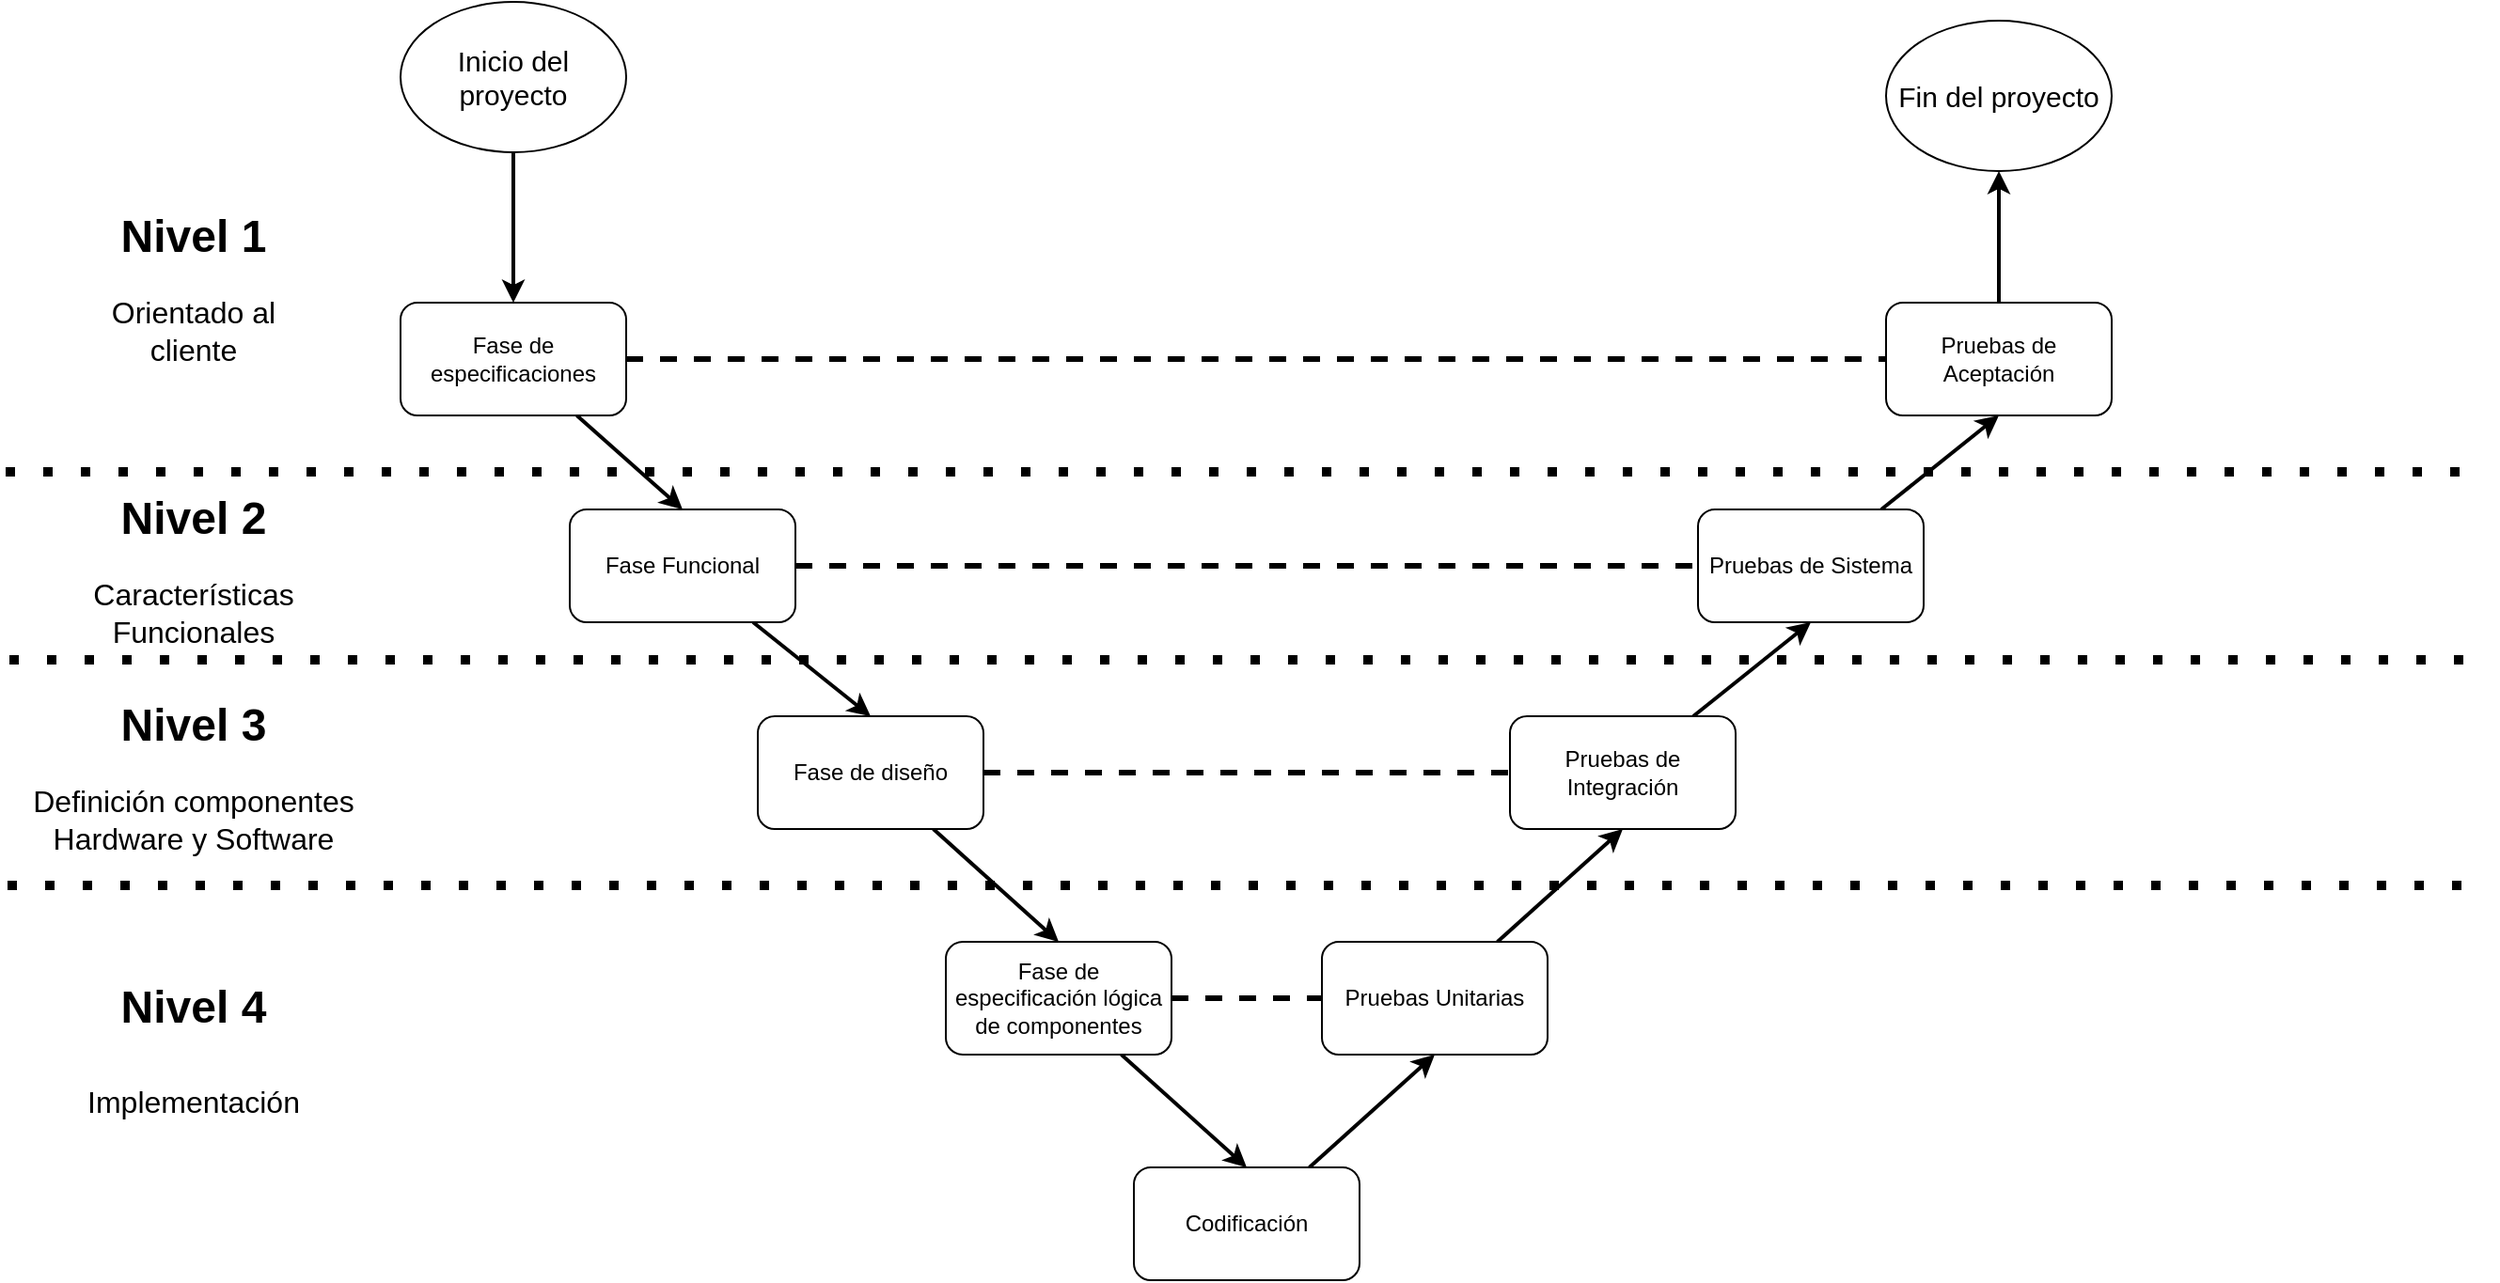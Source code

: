 <mxfile version="17.4.5" type="device"><diagram id="5p16VKEo-jgvPq4MK8mx" name="Page-1"><mxGraphModel dx="1303" dy="1313" grid="1" gridSize="10" guides="1" tooltips="1" connect="1" arrows="1" fold="1" page="1" pageScale="1" pageWidth="850" pageHeight="1100" math="0" shadow="0"><root><mxCell id="0"/><mxCell id="1" parent="0"/><mxCell id="daGd5flsOB4hX0t4ewx9-11" style="edgeStyle=orthogonalEdgeStyle;rounded=0;orthogonalLoop=1;jettySize=auto;html=1;entryX=0;entryY=0.5;entryDx=0;entryDy=0;dashed=1;strokeWidth=3;endArrow=none;endFill=0;" edge="1" parent="1" source="daGd5flsOB4hX0t4ewx9-1" target="daGd5flsOB4hX0t4ewx9-10"><mxGeometry relative="1" as="geometry"/></mxCell><mxCell id="daGd5flsOB4hX0t4ewx9-15" style="rounded=0;orthogonalLoop=1;jettySize=auto;html=1;entryX=0.5;entryY=0;entryDx=0;entryDy=0;endArrow=classic;endFill=1;strokeWidth=2;" edge="1" parent="1" source="daGd5flsOB4hX0t4ewx9-1" target="daGd5flsOB4hX0t4ewx9-2"><mxGeometry relative="1" as="geometry"/></mxCell><mxCell id="daGd5flsOB4hX0t4ewx9-1" value="Fase de especificaciones" style="rounded=1;whiteSpace=wrap;html=1;" vertex="1" parent="1"><mxGeometry x="250" y="290" width="120" height="60" as="geometry"/></mxCell><mxCell id="daGd5flsOB4hX0t4ewx9-12" style="edgeStyle=orthogonalEdgeStyle;rounded=0;orthogonalLoop=1;jettySize=auto;html=1;entryX=0;entryY=0.5;entryDx=0;entryDy=0;dashed=1;endArrow=none;endFill=0;strokeWidth=3;" edge="1" parent="1" source="daGd5flsOB4hX0t4ewx9-2" target="daGd5flsOB4hX0t4ewx9-8"><mxGeometry relative="1" as="geometry"/></mxCell><mxCell id="daGd5flsOB4hX0t4ewx9-16" style="edgeStyle=none;rounded=0;orthogonalLoop=1;jettySize=auto;html=1;entryX=0.5;entryY=0;entryDx=0;entryDy=0;endArrow=classic;endFill=1;strokeWidth=2;" edge="1" parent="1" source="daGd5flsOB4hX0t4ewx9-2" target="daGd5flsOB4hX0t4ewx9-3"><mxGeometry relative="1" as="geometry"/></mxCell><mxCell id="daGd5flsOB4hX0t4ewx9-2" value="Fase Funcional" style="rounded=1;whiteSpace=wrap;html=1;" vertex="1" parent="1"><mxGeometry x="340" y="400" width="120" height="60" as="geometry"/></mxCell><mxCell id="daGd5flsOB4hX0t4ewx9-13" style="edgeStyle=orthogonalEdgeStyle;rounded=0;orthogonalLoop=1;jettySize=auto;html=1;entryX=0;entryY=0.5;entryDx=0;entryDy=0;dashed=1;endArrow=none;endFill=0;strokeWidth=3;" edge="1" parent="1" source="daGd5flsOB4hX0t4ewx9-3" target="daGd5flsOB4hX0t4ewx9-7"><mxGeometry relative="1" as="geometry"/></mxCell><mxCell id="daGd5flsOB4hX0t4ewx9-17" style="edgeStyle=none;rounded=0;orthogonalLoop=1;jettySize=auto;html=1;entryX=0.5;entryY=0;entryDx=0;entryDy=0;endArrow=classic;endFill=1;strokeWidth=2;" edge="1" parent="1" source="daGd5flsOB4hX0t4ewx9-3" target="daGd5flsOB4hX0t4ewx9-5"><mxGeometry relative="1" as="geometry"/></mxCell><mxCell id="daGd5flsOB4hX0t4ewx9-3" value="Fase de diseño" style="rounded=1;whiteSpace=wrap;html=1;" vertex="1" parent="1"><mxGeometry x="440" y="510" width="120" height="60" as="geometry"/></mxCell><mxCell id="daGd5flsOB4hX0t4ewx9-14" style="edgeStyle=orthogonalEdgeStyle;rounded=0;orthogonalLoop=1;jettySize=auto;html=1;entryX=0;entryY=0.5;entryDx=0;entryDy=0;dashed=1;endArrow=none;endFill=0;strokeWidth=3;" edge="1" parent="1" source="daGd5flsOB4hX0t4ewx9-5" target="daGd5flsOB4hX0t4ewx9-6"><mxGeometry relative="1" as="geometry"/></mxCell><mxCell id="daGd5flsOB4hX0t4ewx9-18" style="edgeStyle=none;rounded=0;orthogonalLoop=1;jettySize=auto;html=1;entryX=0.5;entryY=0;entryDx=0;entryDy=0;endArrow=classic;endFill=1;strokeWidth=2;" edge="1" parent="1" source="daGd5flsOB4hX0t4ewx9-5" target="daGd5flsOB4hX0t4ewx9-9"><mxGeometry relative="1" as="geometry"/></mxCell><mxCell id="daGd5flsOB4hX0t4ewx9-5" value="Fase de especificación lógica de componentes" style="rounded=1;whiteSpace=wrap;html=1;" vertex="1" parent="1"><mxGeometry x="540" y="630" width="120" height="60" as="geometry"/></mxCell><mxCell id="daGd5flsOB4hX0t4ewx9-20" style="edgeStyle=none;rounded=0;orthogonalLoop=1;jettySize=auto;html=1;entryX=0.5;entryY=1;entryDx=0;entryDy=0;endArrow=classic;endFill=1;strokeWidth=2;" edge="1" parent="1" source="daGd5flsOB4hX0t4ewx9-6" target="daGd5flsOB4hX0t4ewx9-7"><mxGeometry relative="1" as="geometry"/></mxCell><mxCell id="daGd5flsOB4hX0t4ewx9-6" value="Pruebas Unitarias" style="rounded=1;whiteSpace=wrap;html=1;" vertex="1" parent="1"><mxGeometry x="740" y="630" width="120" height="60" as="geometry"/></mxCell><mxCell id="daGd5flsOB4hX0t4ewx9-21" style="edgeStyle=none;rounded=0;orthogonalLoop=1;jettySize=auto;html=1;entryX=0.5;entryY=1;entryDx=0;entryDy=0;endArrow=classic;endFill=1;strokeWidth=2;" edge="1" parent="1" source="daGd5flsOB4hX0t4ewx9-7" target="daGd5flsOB4hX0t4ewx9-8"><mxGeometry relative="1" as="geometry"/></mxCell><mxCell id="daGd5flsOB4hX0t4ewx9-7" value="Pruebas de Integración" style="rounded=1;whiteSpace=wrap;html=1;" vertex="1" parent="1"><mxGeometry x="840" y="510" width="120" height="60" as="geometry"/></mxCell><mxCell id="daGd5flsOB4hX0t4ewx9-22" style="edgeStyle=none;rounded=0;orthogonalLoop=1;jettySize=auto;html=1;entryX=0.5;entryY=1;entryDx=0;entryDy=0;endArrow=classic;endFill=1;strokeWidth=2;" edge="1" parent="1" source="daGd5flsOB4hX0t4ewx9-8" target="daGd5flsOB4hX0t4ewx9-10"><mxGeometry relative="1" as="geometry"/></mxCell><mxCell id="daGd5flsOB4hX0t4ewx9-8" value="Pruebas de Sistema" style="rounded=1;whiteSpace=wrap;html=1;" vertex="1" parent="1"><mxGeometry x="940" y="400" width="120" height="60" as="geometry"/></mxCell><mxCell id="daGd5flsOB4hX0t4ewx9-19" style="edgeStyle=none;rounded=0;orthogonalLoop=1;jettySize=auto;html=1;entryX=0.5;entryY=1;entryDx=0;entryDy=0;endArrow=classic;endFill=1;strokeWidth=2;" edge="1" parent="1" source="daGd5flsOB4hX0t4ewx9-9" target="daGd5flsOB4hX0t4ewx9-6"><mxGeometry relative="1" as="geometry"/></mxCell><mxCell id="daGd5flsOB4hX0t4ewx9-9" value="Codificación" style="rounded=1;whiteSpace=wrap;html=1;" vertex="1" parent="1"><mxGeometry x="640" y="750" width="120" height="60" as="geometry"/></mxCell><mxCell id="daGd5flsOB4hX0t4ewx9-26" style="edgeStyle=none;rounded=0;orthogonalLoop=1;jettySize=auto;html=1;entryX=0.5;entryY=1;entryDx=0;entryDy=0;fontSize=15;endArrow=classic;endFill=1;strokeWidth=2;" edge="1" parent="1" source="daGd5flsOB4hX0t4ewx9-10" target="daGd5flsOB4hX0t4ewx9-24"><mxGeometry relative="1" as="geometry"/></mxCell><mxCell id="daGd5flsOB4hX0t4ewx9-10" value="Pruebas de Aceptación" style="rounded=1;whiteSpace=wrap;html=1;" vertex="1" parent="1"><mxGeometry x="1040" y="290" width="120" height="60" as="geometry"/></mxCell><mxCell id="daGd5flsOB4hX0t4ewx9-25" style="edgeStyle=none;rounded=0;orthogonalLoop=1;jettySize=auto;html=1;entryX=0.5;entryY=0;entryDx=0;entryDy=0;fontSize=15;endArrow=classic;endFill=1;strokeWidth=2;" edge="1" parent="1" source="daGd5flsOB4hX0t4ewx9-23" target="daGd5flsOB4hX0t4ewx9-1"><mxGeometry relative="1" as="geometry"/></mxCell><mxCell id="daGd5flsOB4hX0t4ewx9-23" value="Inicio del proyecto" style="ellipse;whiteSpace=wrap;html=1;strokeWidth=1;fontSize=15;" vertex="1" parent="1"><mxGeometry x="250" y="130" width="120" height="80" as="geometry"/></mxCell><mxCell id="daGd5flsOB4hX0t4ewx9-24" value="Fin del proyecto" style="ellipse;whiteSpace=wrap;html=1;strokeWidth=1;fontSize=15;" vertex="1" parent="1"><mxGeometry x="1040" y="140" width="120" height="80" as="geometry"/></mxCell><mxCell id="daGd5flsOB4hX0t4ewx9-27" value="" style="endArrow=none;dashed=1;html=1;dashPattern=1 3;strokeWidth=5;rounded=0;fontSize=15;" edge="1" parent="1"><mxGeometry width="50" height="50" relative="1" as="geometry"><mxPoint x="40" y="380" as="sourcePoint"/><mxPoint x="1360" y="380" as="targetPoint"/></mxGeometry></mxCell><mxCell id="daGd5flsOB4hX0t4ewx9-28" value="" style="endArrow=none;dashed=1;html=1;dashPattern=1 3;strokeWidth=5;rounded=0;fontSize=15;" edge="1" parent="1"><mxGeometry width="50" height="50" relative="1" as="geometry"><mxPoint x="42" y="480" as="sourcePoint"/><mxPoint x="1362" y="480" as="targetPoint"/></mxGeometry></mxCell><mxCell id="daGd5flsOB4hX0t4ewx9-29" value="" style="endArrow=none;dashed=1;html=1;dashPattern=1 3;strokeWidth=5;rounded=0;fontSize=15;" edge="1" parent="1"><mxGeometry width="50" height="50" relative="1" as="geometry"><mxPoint x="41" y="600" as="sourcePoint"/><mxPoint x="1361" y="600" as="targetPoint"/></mxGeometry></mxCell><mxCell id="daGd5flsOB4hX0t4ewx9-30" value="&lt;b&gt;&lt;font style=&quot;font-size: 24px&quot;&gt;Nivel 1&lt;/font&gt;&lt;/b&gt;" style="text;html=1;strokeColor=none;fillColor=none;align=center;verticalAlign=middle;whiteSpace=wrap;rounded=0;fontSize=15;" vertex="1" parent="1"><mxGeometry x="90" y="240" width="100" height="30" as="geometry"/></mxCell><mxCell id="daGd5flsOB4hX0t4ewx9-31" value="Orientado al cliente" style="text;html=1;strokeColor=none;fillColor=none;align=center;verticalAlign=middle;whiteSpace=wrap;rounded=0;fontSize=16;" vertex="1" parent="1"><mxGeometry x="90" y="290" width="100" height="30" as="geometry"/></mxCell><mxCell id="daGd5flsOB4hX0t4ewx9-32" value="&lt;b&gt;&lt;font style=&quot;font-size: 24px&quot;&gt;Nivel 2&lt;br&gt;&lt;/font&gt;&lt;/b&gt;" style="text;html=1;strokeColor=none;fillColor=none;align=center;verticalAlign=middle;whiteSpace=wrap;rounded=0;fontSize=15;" vertex="1" parent="1"><mxGeometry x="90" y="390" width="100" height="30" as="geometry"/></mxCell><mxCell id="daGd5flsOB4hX0t4ewx9-33" value="Características Funcionales" style="text;html=1;strokeColor=none;fillColor=none;align=center;verticalAlign=middle;whiteSpace=wrap;rounded=0;fontSize=16;" vertex="1" parent="1"><mxGeometry x="90" y="440" width="100" height="30" as="geometry"/></mxCell><mxCell id="daGd5flsOB4hX0t4ewx9-34" value="&lt;b&gt;&lt;font style=&quot;font-size: 24px&quot;&gt;Nivel 3&lt;br&gt;&lt;/font&gt;&lt;/b&gt;" style="text;html=1;strokeColor=none;fillColor=none;align=center;verticalAlign=middle;whiteSpace=wrap;rounded=0;fontSize=15;" vertex="1" parent="1"><mxGeometry x="90" y="500" width="100" height="30" as="geometry"/></mxCell><mxCell id="daGd5flsOB4hX0t4ewx9-35" value="Definición componentes Hardware y Software" style="text;html=1;strokeColor=none;fillColor=none;align=center;verticalAlign=middle;whiteSpace=wrap;rounded=0;fontSize=16;" vertex="1" parent="1"><mxGeometry x="50" y="550" width="180" height="30" as="geometry"/></mxCell><mxCell id="daGd5flsOB4hX0t4ewx9-36" value="&lt;b&gt;&lt;font style=&quot;font-size: 24px&quot;&gt;Nivel 4&lt;br&gt;&lt;/font&gt;&lt;/b&gt;" style="text;html=1;strokeColor=none;fillColor=none;align=center;verticalAlign=middle;whiteSpace=wrap;rounded=0;fontSize=15;" vertex="1" parent="1"><mxGeometry x="90" y="650" width="100" height="30" as="geometry"/></mxCell><mxCell id="daGd5flsOB4hX0t4ewx9-37" value="Implementación" style="text;html=1;strokeColor=none;fillColor=none;align=center;verticalAlign=middle;whiteSpace=wrap;rounded=0;fontSize=16;" vertex="1" parent="1"><mxGeometry x="50" y="700" width="180" height="30" as="geometry"/></mxCell></root></mxGraphModel></diagram></mxfile>
